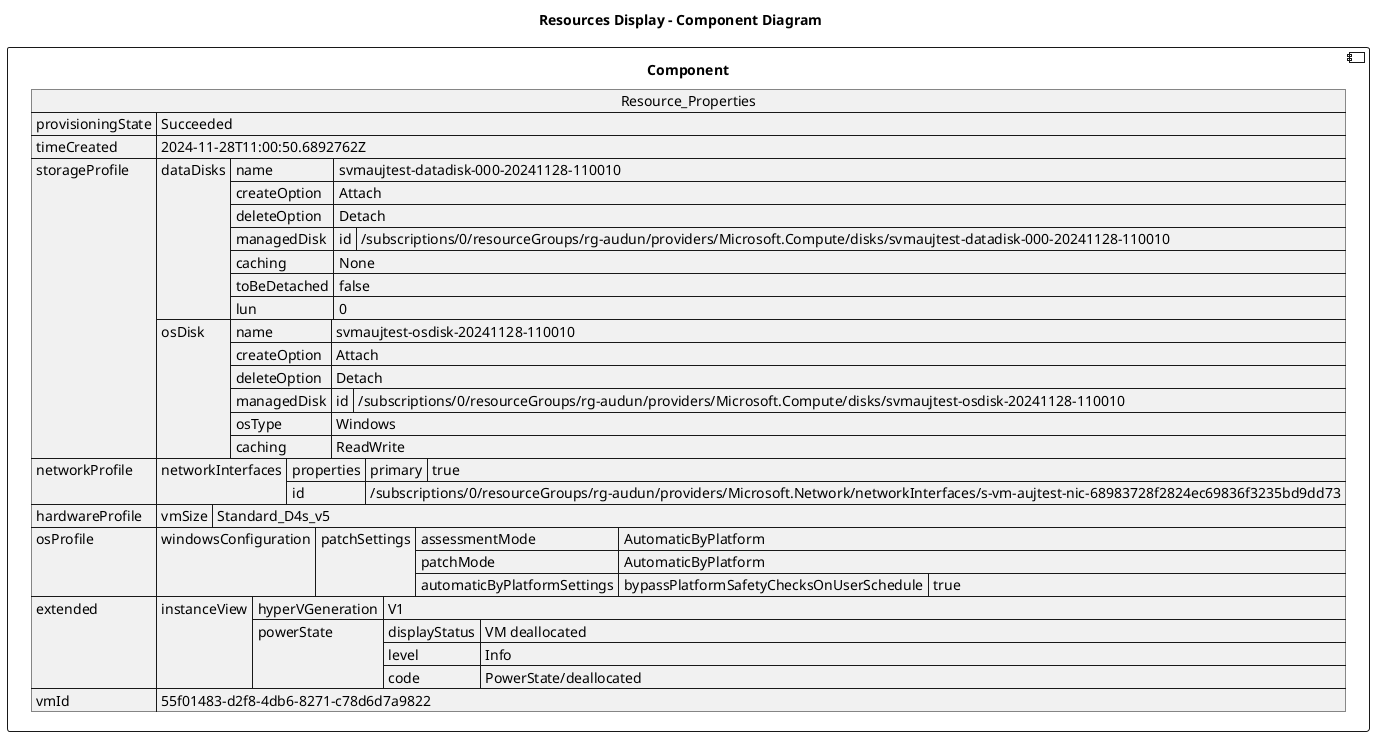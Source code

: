 @startuml

title Resources Display - Component Diagram

component Component {

json  Resource_Properties {
  "provisioningState": "Succeeded",
  "timeCreated": "2024-11-28T11:00:50.6892762Z",
  "storageProfile": {
    "dataDisks": [
      {
        "name": "svmaujtest-datadisk-000-20241128-110010",
        "createOption": "Attach",
        "deleteOption": "Detach",
        "managedDisk": {
          "id": "/subscriptions/0/resourceGroups/rg-audun/providers/Microsoft.Compute/disks/svmaujtest-datadisk-000-20241128-110010"
        },
        "caching": "None",
        "toBeDetached": false,
        "lun": 0
      }
    ],
    "osDisk": {
      "name": "svmaujtest-osdisk-20241128-110010",
      "createOption": "Attach",
      "deleteOption": "Detach",
      "managedDisk": {
        "id": "/subscriptions/0/resourceGroups/rg-audun/providers/Microsoft.Compute/disks/svmaujtest-osdisk-20241128-110010"
      },
      "osType": "Windows",
      "caching": "ReadWrite"
    }
  },
  "networkProfile": {
    "networkInterfaces": [
      {
        "properties": {
          "primary": true
        },
        "id": "/subscriptions/0/resourceGroups/rg-audun/providers/Microsoft.Network/networkInterfaces/s-vm-aujtest-nic-68983728f2824ec69836f3235bd9dd73"
      }
    ]
  },
  "hardwareProfile": {
    "vmSize": "Standard_D4s_v5"
  },
  "osProfile": {
    "windowsConfiguration": {
      "patchSettings": {
        "assessmentMode": "AutomaticByPlatform",
        "patchMode": "AutomaticByPlatform",
        "automaticByPlatformSettings": {
          "bypassPlatformSafetyChecksOnUserSchedule": true
        }
      }
    }
  },
  "extended": {
    "instanceView": {
      "hyperVGeneration": "V1",
      "powerState": {
        "displayStatus": "VM deallocated",
        "level": "Info",
        "code": "PowerState/deallocated"
      }
    }
  },
  "vmId": "55f01483-d2f8-4db6-8271-c78d6d7a9822"
}
}
@enduml
